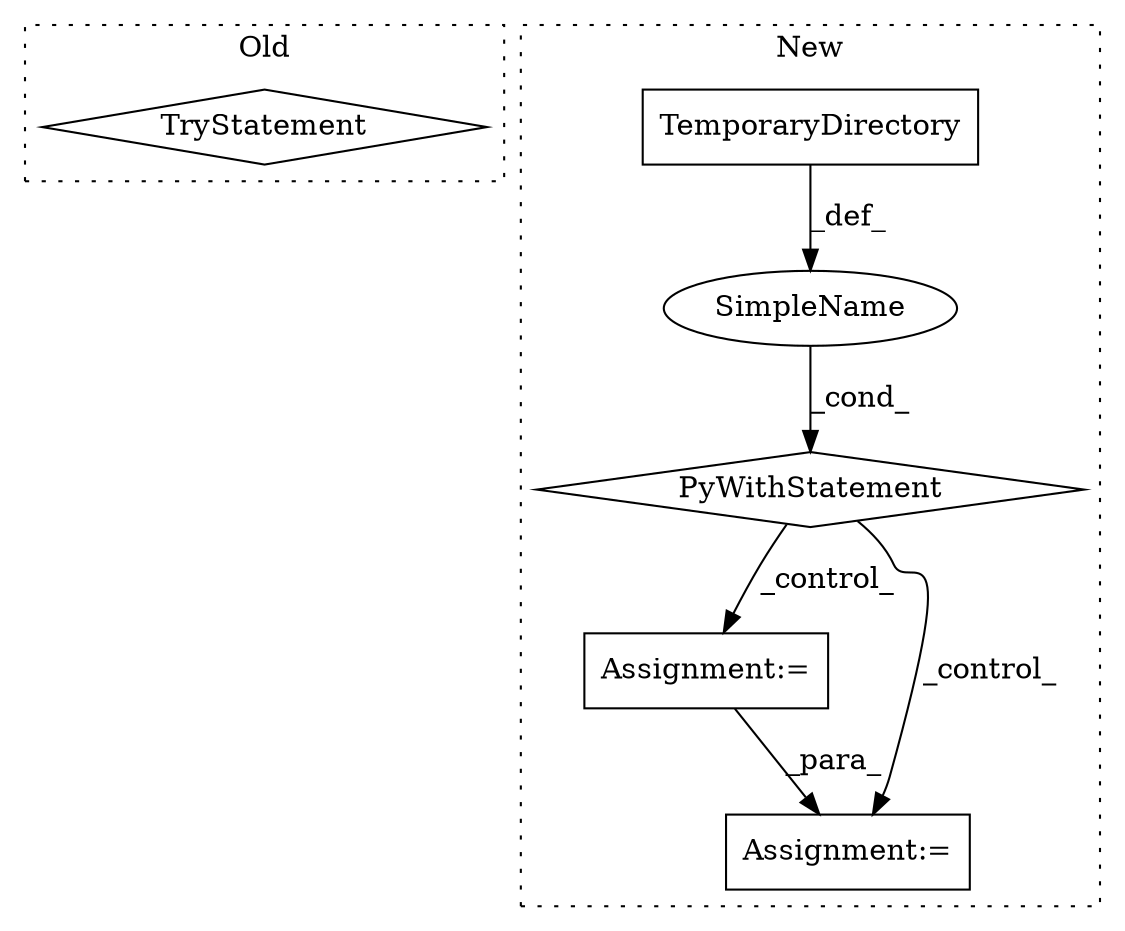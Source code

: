 digraph G {
subgraph cluster0 {
1 [label="TryStatement" a="54" s="484" l="4" shape="diamond"];
label = "Old";
style="dotted";
}
subgraph cluster1 {
2 [label="TemporaryDirectory" a="32" s="283" l="20" shape="box"];
3 [label="PyWithStatement" a="104" s="264,303" l="10,2" shape="diamond"];
4 [label="SimpleName" a="42" s="" l="" shape="ellipse"];
5 [label="Assignment:=" a="7" s="321" l="8" shape="box"];
6 [label="Assignment:=" a="7" s="412" l="1" shape="box"];
label = "New";
style="dotted";
}
2 -> 4 [label="_def_"];
3 -> 6 [label="_control_"];
3 -> 5 [label="_control_"];
4 -> 3 [label="_cond_"];
5 -> 6 [label="_para_"];
}